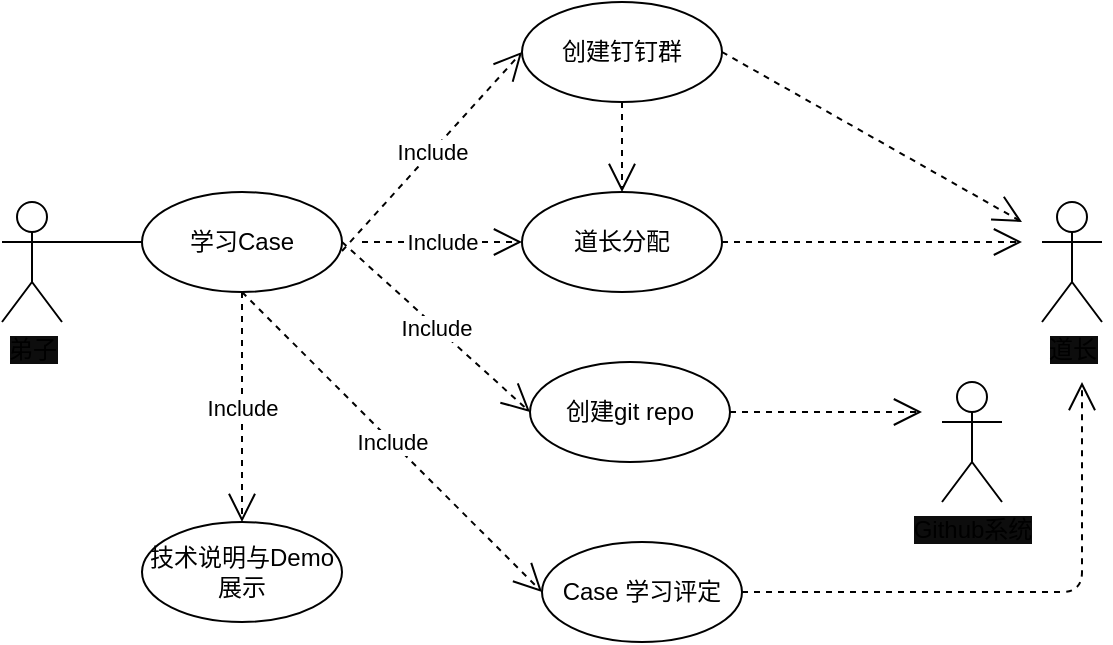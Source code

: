 <mxfile version="13.1.3">
    <diagram id="6hGFLwfOUW9BJ-s0fimq" name="Page-1">
        <mxGraphModel dx="605" dy="529" grid="0" gridSize="10" guides="1" tooltips="1" connect="1" arrows="1" fold="1" page="1" pageScale="1" pageWidth="827" pageHeight="1169" math="0" shadow="0">
            <root>
                <mxCell id="0"/>
                <mxCell id="1" parent="0"/>
                <mxCell id="2" value="&lt;span style=&quot;background-color: rgb(13 , 13 , 13)&quot;&gt;弟子&lt;/span&gt;" style="shape=umlActor;verticalLabelPosition=bottom;labelBackgroundColor=#ffffff;verticalAlign=top;html=1;" vertex="1" parent="1">
                    <mxGeometry x="60" y="140" width="30" height="60" as="geometry"/>
                </mxCell>
                <mxCell id="7" value="学习Case" style="ellipse;whiteSpace=wrap;html=1;" vertex="1" parent="1">
                    <mxGeometry x="130" y="135" width="100" height="50" as="geometry"/>
                </mxCell>
                <mxCell id="13" value="创建钉钉群" style="ellipse;whiteSpace=wrap;html=1;" vertex="1" parent="1">
                    <mxGeometry x="320" y="40" width="100" height="50" as="geometry"/>
                </mxCell>
                <mxCell id="10" value="道长分配" style="ellipse;whiteSpace=wrap;html=1;" vertex="1" parent="1">
                    <mxGeometry x="320" y="135" width="100" height="50" as="geometry"/>
                </mxCell>
                <mxCell id="15" value="创建git repo" style="ellipse;whiteSpace=wrap;html=1;" vertex="1" parent="1">
                    <mxGeometry x="324" y="220" width="100" height="50" as="geometry"/>
                </mxCell>
                <mxCell id="19" value="&lt;span style=&quot;background-color: rgb(13 , 13 , 13)&quot;&gt;道长&lt;/span&gt;" style="shape=umlActor;verticalLabelPosition=bottom;labelBackgroundColor=#ffffff;verticalAlign=top;html=1;" vertex="1" parent="1">
                    <mxGeometry x="580" y="140" width="30" height="60" as="geometry"/>
                </mxCell>
                <mxCell id="22" value="Include" style="endArrow=open;endSize=12;dashed=1;html=1;entryX=0;entryY=0.5;entryDx=0;entryDy=0;" edge="1" parent="1" target="13">
                    <mxGeometry width="160" relative="1" as="geometry">
                        <mxPoint x="230" y="164.5" as="sourcePoint"/>
                        <mxPoint x="390" y="164.5" as="targetPoint"/>
                    </mxGeometry>
                </mxCell>
                <mxCell id="23" value="Include" style="endArrow=open;endSize=12;dashed=1;html=1;entryX=0;entryY=0.5;entryDx=0;entryDy=0;" edge="1" parent="1" target="10">
                    <mxGeometry width="160" relative="1" as="geometry">
                        <mxPoint x="240" y="160" as="sourcePoint"/>
                        <mxPoint x="330" y="95" as="targetPoint"/>
                    </mxGeometry>
                </mxCell>
                <mxCell id="25" value="Include" style="endArrow=open;endSize=12;dashed=1;html=1;entryX=0;entryY=0.5;entryDx=0;entryDy=0;exitX=1;exitY=0.5;exitDx=0;exitDy=0;" edge="1" parent="1" source="7" target="15">
                    <mxGeometry width="160" relative="1" as="geometry">
                        <mxPoint x="240" y="174.5" as="sourcePoint"/>
                        <mxPoint x="330" y="95" as="targetPoint"/>
                    </mxGeometry>
                </mxCell>
                <mxCell id="26" value="" style="endArrow=open;endSize=12;dashed=1;html=1;exitX=1;exitY=0.5;exitDx=0;exitDy=0;" edge="1" parent="1" source="13">
                    <mxGeometry width="160" relative="1" as="geometry">
                        <mxPoint x="460" y="85" as="sourcePoint"/>
                        <mxPoint x="570" y="150" as="targetPoint"/>
                    </mxGeometry>
                </mxCell>
                <mxCell id="27" value="" style="endArrow=open;endSize=12;dashed=1;html=1;exitX=1;exitY=0.5;exitDx=0;exitDy=0;" edge="1" parent="1" source="10">
                    <mxGeometry width="160" relative="1" as="geometry">
                        <mxPoint x="470" y="95" as="sourcePoint"/>
                        <mxPoint x="570" y="160" as="targetPoint"/>
                    </mxGeometry>
                </mxCell>
                <mxCell id="30" value="技术说明与Demo展示" style="ellipse;whiteSpace=wrap;html=1;" vertex="1" parent="1">
                    <mxGeometry x="130" y="300" width="100" height="50" as="geometry"/>
                </mxCell>
                <mxCell id="32" value="" style="endArrow=open;endSize=12;dashed=1;html=1;exitX=0.5;exitY=1;exitDx=0;exitDy=0;entryX=0.5;entryY=0;entryDx=0;entryDy=0;" edge="1" parent="1" source="13" target="10">
                    <mxGeometry width="160" relative="1" as="geometry">
                        <mxPoint x="430" y="95" as="sourcePoint"/>
                        <mxPoint x="540" y="160" as="targetPoint"/>
                    </mxGeometry>
                </mxCell>
                <mxCell id="35" value="" style="line;strokeWidth=1;fillColor=none;align=left;verticalAlign=middle;spacingTop=-1;spacingLeft=3;spacingRight=3;rotatable=0;labelPosition=right;points=[];portConstraint=eastwest;" vertex="1" parent="1">
                    <mxGeometry x="90" y="156" width="40" height="8" as="geometry"/>
                </mxCell>
                <mxCell id="36" value="Include" style="endArrow=open;endSize=12;dashed=1;html=1;entryX=0.5;entryY=0;entryDx=0;entryDy=0;exitX=0.5;exitY=1;exitDx=0;exitDy=0;" edge="1" parent="1" source="7" target="30">
                    <mxGeometry width="160" relative="1" as="geometry">
                        <mxPoint x="240" y="170" as="sourcePoint"/>
                        <mxPoint x="334" y="255" as="targetPoint"/>
                    </mxGeometry>
                </mxCell>
                <mxCell id="37" value="&lt;span style=&quot;background-color: rgb(13 , 13 , 13)&quot;&gt;Github系统&lt;/span&gt;" style="shape=umlActor;verticalLabelPosition=bottom;labelBackgroundColor=#ffffff;verticalAlign=top;html=1;" vertex="1" parent="1">
                    <mxGeometry x="530" y="230" width="30" height="60" as="geometry"/>
                </mxCell>
                <mxCell id="38" value="" style="endArrow=open;endSize=12;dashed=1;html=1;exitX=1;exitY=0.5;exitDx=0;exitDy=0;" edge="1" parent="1" source="15">
                    <mxGeometry width="160" relative="1" as="geometry">
                        <mxPoint x="470" y="170" as="sourcePoint"/>
                        <mxPoint x="520" y="245" as="targetPoint"/>
                    </mxGeometry>
                </mxCell>
                <mxCell id="42" value="Case 学习评定" style="ellipse;whiteSpace=wrap;html=1;" vertex="1" parent="1">
                    <mxGeometry x="330" y="310" width="100" height="50" as="geometry"/>
                </mxCell>
                <mxCell id="43" value="Include" style="endArrow=open;endSize=12;dashed=1;html=1;exitX=0.5;exitY=1;exitDx=0;exitDy=0;entryX=0;entryY=0.5;entryDx=0;entryDy=0;" edge="1" parent="1" source="7" target="42">
                    <mxGeometry width="160" relative="1" as="geometry">
                        <mxPoint x="350" y="240" as="sourcePoint"/>
                        <mxPoint x="320" y="330" as="targetPoint"/>
                    </mxGeometry>
                </mxCell>
                <mxCell id="47" value="" style="endArrow=open;endSize=12;dashed=1;html=1;exitX=1;exitY=0.5;exitDx=0;exitDy=0;" edge="1" parent="1" source="42">
                    <mxGeometry width="160" relative="1" as="geometry">
                        <mxPoint x="474" y="255" as="sourcePoint"/>
                        <mxPoint x="600" y="230" as="targetPoint"/>
                        <Array as="points">
                            <mxPoint x="600" y="335"/>
                        </Array>
                    </mxGeometry>
                </mxCell>
            </root>
        </mxGraphModel>
    </diagram>
</mxfile>
